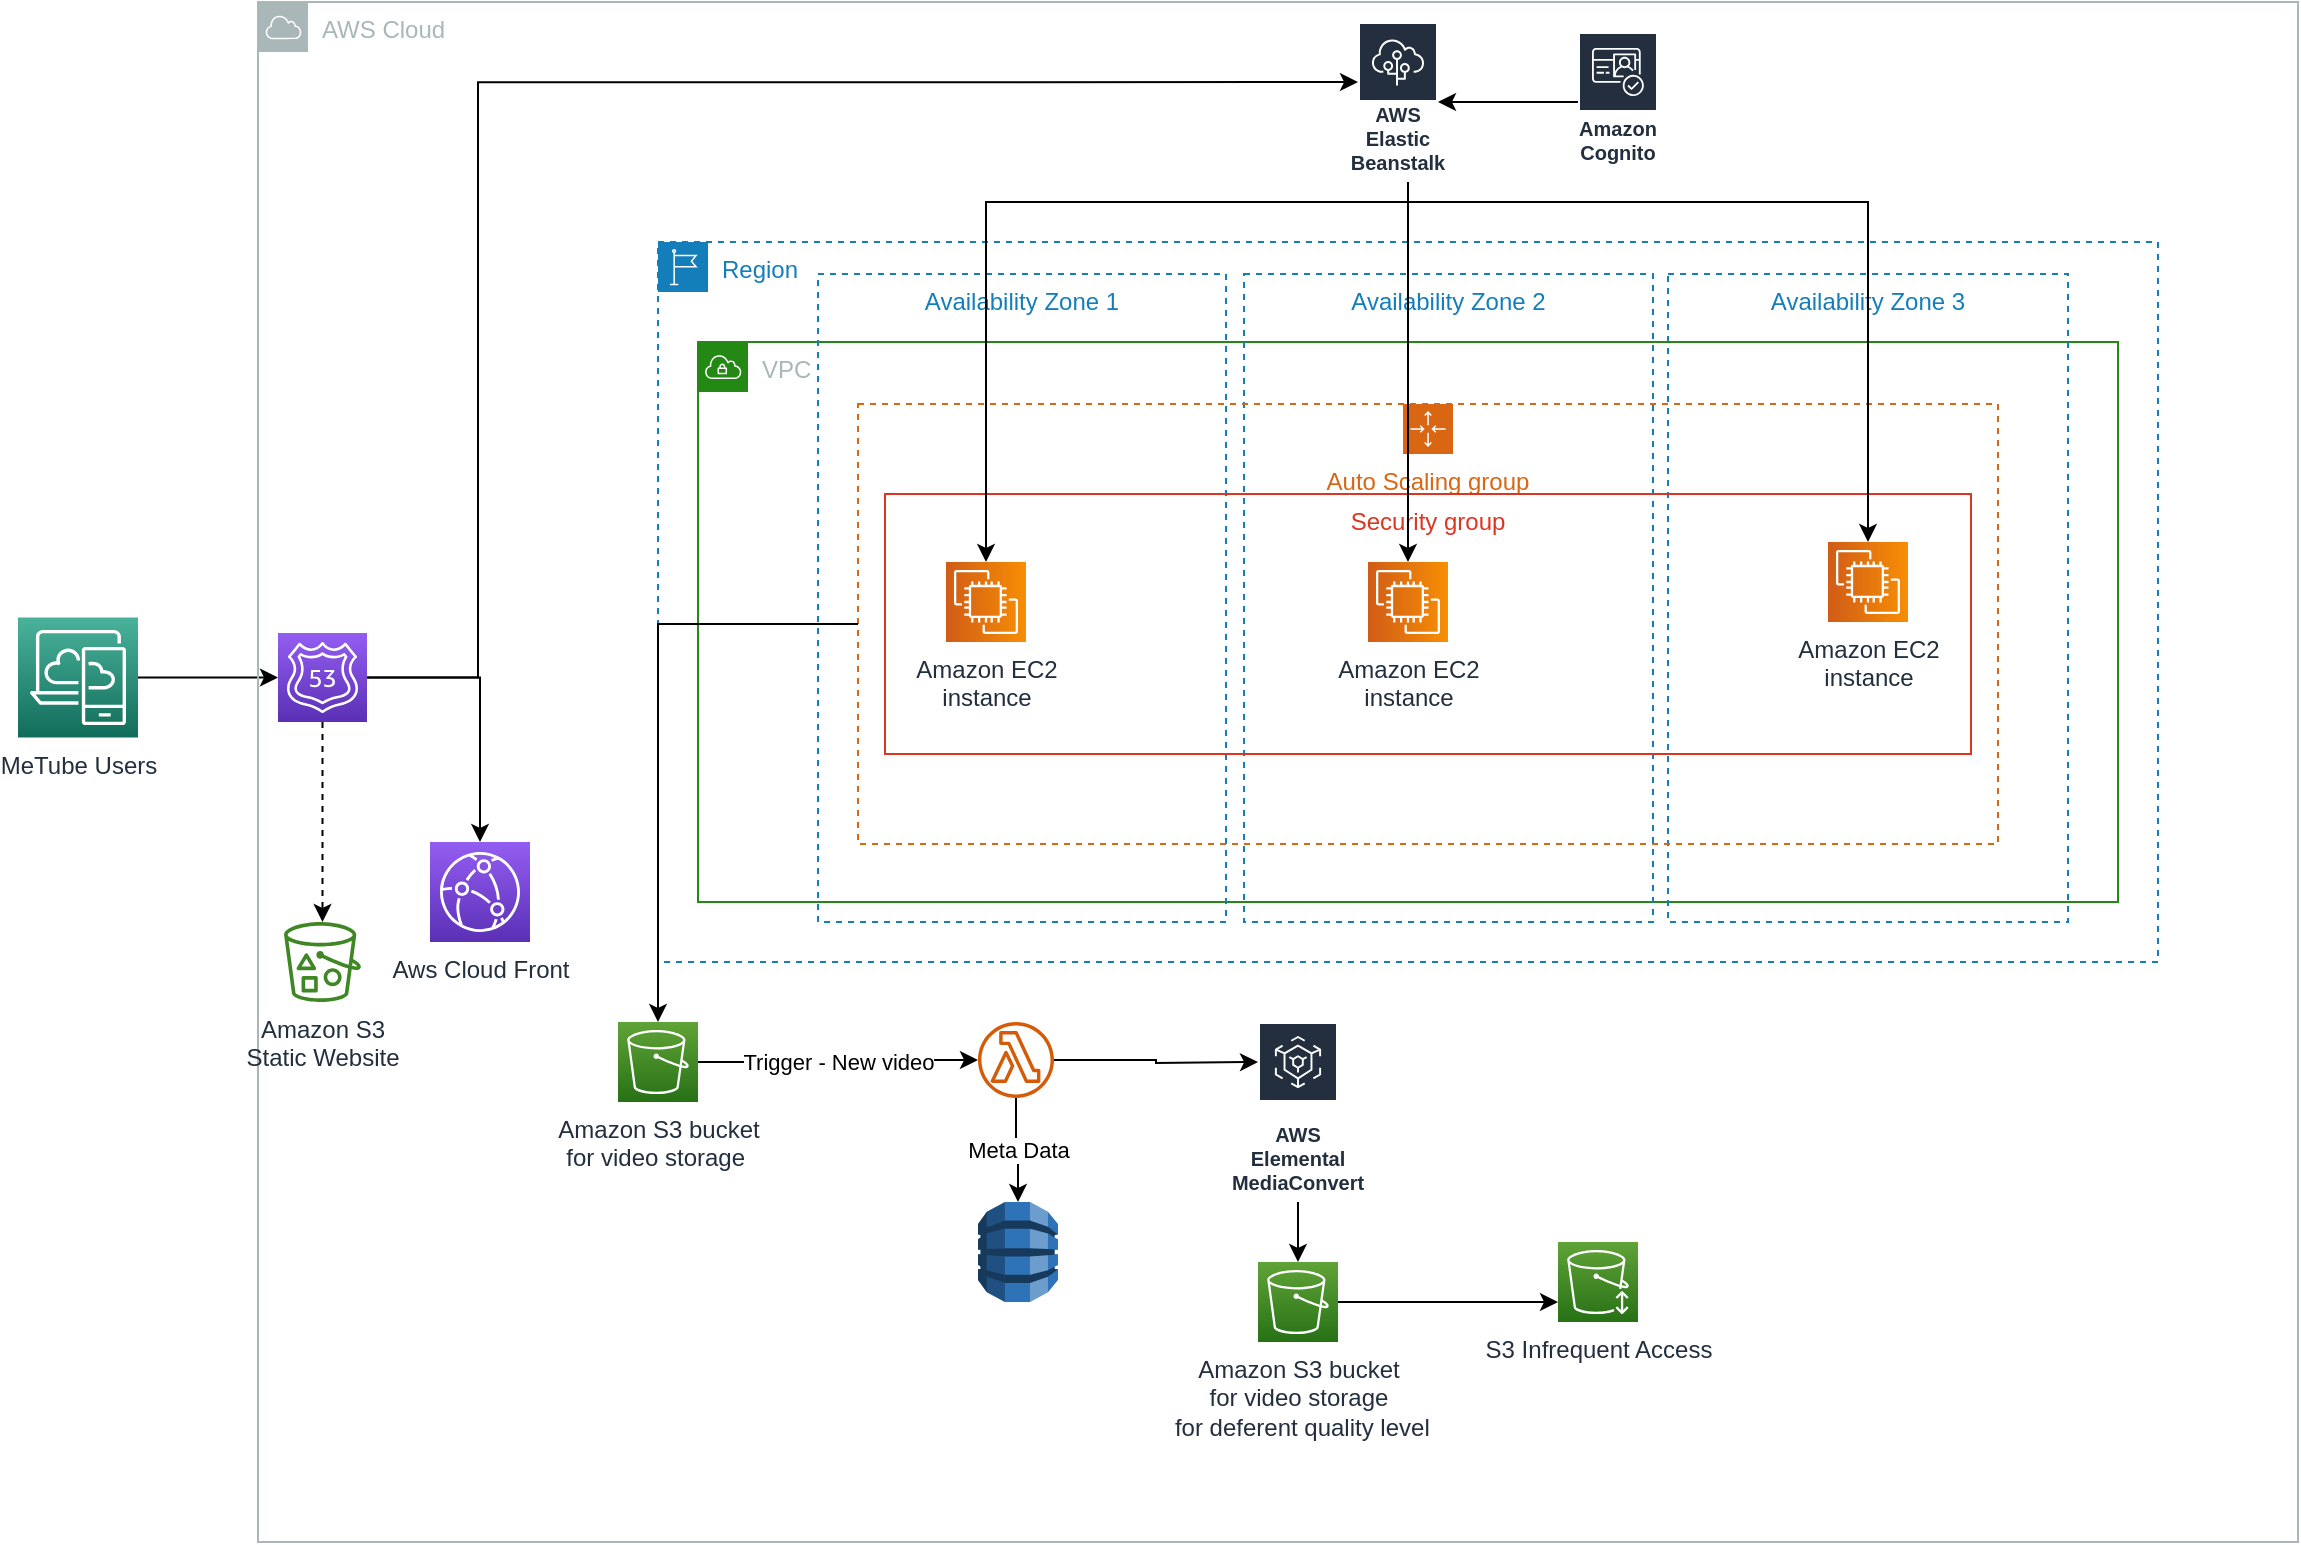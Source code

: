 <mxfile version="20.7.4" type="github">
  <diagram id="Ht1M8jgEwFfnCIfOTk4-" name="Page-1">
    <mxGraphModel dx="1285" dy="-124" grid="1" gridSize="10" guides="1" tooltips="1" connect="1" arrows="1" fold="1" page="1" pageScale="1" pageWidth="1169" pageHeight="827" math="0" shadow="0">
      <root>
        <mxCell id="0" />
        <mxCell id="1" parent="0" />
        <mxCell id="4P5i_J7nVt56rzf8EJ_W-19" value="" style="edgeStyle=orthogonalEdgeStyle;rounded=0;orthogonalLoop=1;jettySize=auto;html=1;" edge="1" parent="1" source="DZGWMXBmIChsNoSMhoET-186" target="4P5i_J7nVt56rzf8EJ_W-8">
          <mxGeometry relative="1" as="geometry" />
        </mxCell>
        <mxCell id="DZGWMXBmIChsNoSMhoET-186" value="MeTube Users" style="sketch=0;points=[[0,0,0],[0.25,0,0],[0.5,0,0],[0.75,0,0],[1,0,0],[0,1,0],[0.25,1,0],[0.5,1,0],[0.75,1,0],[1,1,0],[0,0.25,0],[0,0.5,0],[0,0.75,0],[1,0.25,0],[1,0.5,0],[1,0.75,0]];outlineConnect=0;fontColor=#232F3E;gradientColor=#4AB29A;gradientDirection=north;fillColor=#116D5B;strokeColor=#ffffff;dashed=0;verticalLabelPosition=bottom;verticalAlign=top;align=center;html=1;fontSize=12;fontStyle=0;aspect=fixed;shape=mxgraph.aws4.resourceIcon;resIcon=mxgraph.aws4.desktop_and_app_streaming;" parent="1" vertex="1">
          <mxGeometry x="20" y="1157.75" width="60" height="60" as="geometry" />
        </mxCell>
        <mxCell id="4P5i_J7nVt56rzf8EJ_W-7" value="AWS Cloud" style="sketch=0;outlineConnect=0;gradientColor=none;html=1;whiteSpace=wrap;fontSize=12;fontStyle=0;shape=mxgraph.aws4.group;grIcon=mxgraph.aws4.group_aws_cloud;strokeColor=#AAB7B8;fillColor=none;verticalAlign=top;align=left;spacingLeft=30;fontColor=#AAB7B8;dashed=0;" vertex="1" parent="1">
          <mxGeometry x="140" y="850" width="1020" height="770" as="geometry" />
        </mxCell>
        <mxCell id="4P5i_J7nVt56rzf8EJ_W-18" value="" style="edgeStyle=orthogonalEdgeStyle;rounded=0;orthogonalLoop=1;jettySize=auto;html=1;dashed=1;" edge="1" parent="1" source="4P5i_J7nVt56rzf8EJ_W-8" target="4P5i_J7nVt56rzf8EJ_W-10">
          <mxGeometry relative="1" as="geometry" />
        </mxCell>
        <mxCell id="4P5i_J7nVt56rzf8EJ_W-21" value="" style="edgeStyle=orthogonalEdgeStyle;rounded=0;orthogonalLoop=1;jettySize=auto;html=1;" edge="1" parent="1" source="4P5i_J7nVt56rzf8EJ_W-8" target="4P5i_J7nVt56rzf8EJ_W-9">
          <mxGeometry relative="1" as="geometry" />
        </mxCell>
        <mxCell id="4P5i_J7nVt56rzf8EJ_W-23" value="" style="edgeStyle=orthogonalEdgeStyle;rounded=0;orthogonalLoop=1;jettySize=auto;html=1;" edge="1" parent="1" source="4P5i_J7nVt56rzf8EJ_W-8">
          <mxGeometry relative="1" as="geometry">
            <mxPoint x="690" y="890.053" as="targetPoint" />
            <Array as="points">
              <mxPoint x="250" y="1188" />
              <mxPoint x="250" y="890" />
            </Array>
          </mxGeometry>
        </mxCell>
        <mxCell id="4P5i_J7nVt56rzf8EJ_W-8" value="" style="sketch=0;points=[[0,0,0],[0.25,0,0],[0.5,0,0],[0.75,0,0],[1,0,0],[0,1,0],[0.25,1,0],[0.5,1,0],[0.75,1,0],[1,1,0],[0,0.25,0],[0,0.5,0],[0,0.75,0],[1,0.25,0],[1,0.5,0],[1,0.75,0]];outlineConnect=0;fontColor=#232F3E;gradientColor=#945DF2;gradientDirection=north;fillColor=#5A30B5;strokeColor=#ffffff;dashed=0;verticalLabelPosition=bottom;verticalAlign=top;align=center;html=1;fontSize=12;fontStyle=0;aspect=fixed;shape=mxgraph.aws4.resourceIcon;resIcon=mxgraph.aws4.route_53;" vertex="1" parent="1">
          <mxGeometry x="150" y="1165.5" width="44.5" height="44.5" as="geometry" />
        </mxCell>
        <mxCell id="4P5i_J7nVt56rzf8EJ_W-9" value="Aws Cloud Front" style="sketch=0;points=[[0,0,0],[0.25,0,0],[0.5,0,0],[0.75,0,0],[1,0,0],[0,1,0],[0.25,1,0],[0.5,1,0],[0.75,1,0],[1,1,0],[0,0.25,0],[0,0.5,0],[0,0.75,0],[1,0.25,0],[1,0.5,0],[1,0.75,0]];outlineConnect=0;fontColor=#232F3E;gradientColor=#945DF2;gradientDirection=north;fillColor=#5A30B5;strokeColor=#ffffff;dashed=0;verticalLabelPosition=bottom;verticalAlign=top;align=center;html=1;fontSize=12;fontStyle=0;aspect=fixed;shape=mxgraph.aws4.resourceIcon;resIcon=mxgraph.aws4.cloudfront;" vertex="1" parent="1">
          <mxGeometry x="226" y="1270" width="50" height="50" as="geometry" />
        </mxCell>
        <mxCell id="4P5i_J7nVt56rzf8EJ_W-10" value="Amazon S3 &lt;br&gt;Static Website" style="sketch=0;outlineConnect=0;fontColor=#232F3E;gradientColor=none;fillColor=#3F8624;strokeColor=none;dashed=0;verticalLabelPosition=bottom;verticalAlign=top;align=center;html=1;fontSize=12;fontStyle=0;aspect=fixed;pointerEvents=1;shape=mxgraph.aws4.bucket_with_objects;" vertex="1" parent="1">
          <mxGeometry x="153.02" y="1310" width="38.46" height="40" as="geometry" />
        </mxCell>
        <mxCell id="4P5i_J7nVt56rzf8EJ_W-12" value="Region" style="points=[[0,0],[0.25,0],[0.5,0],[0.75,0],[1,0],[1,0.25],[1,0.5],[1,0.75],[1,1],[0.75,1],[0.5,1],[0.25,1],[0,1],[0,0.75],[0,0.5],[0,0.25]];outlineConnect=0;gradientColor=none;html=1;whiteSpace=wrap;fontSize=12;fontStyle=0;container=1;pointerEvents=0;collapsible=0;recursiveResize=0;shape=mxgraph.aws4.group;grIcon=mxgraph.aws4.group_region;strokeColor=#147EBA;fillColor=none;verticalAlign=top;align=left;spacingLeft=30;fontColor=#147EBA;dashed=1;" vertex="1" parent="1">
          <mxGeometry x="340" y="970" width="750" height="360" as="geometry" />
        </mxCell>
        <mxCell id="4P5i_J7nVt56rzf8EJ_W-13" value="VPC" style="points=[[0,0],[0.25,0],[0.5,0],[0.75,0],[1,0],[1,0.25],[1,0.5],[1,0.75],[1,1],[0.75,1],[0.5,1],[0.25,1],[0,1],[0,0.75],[0,0.5],[0,0.25]];outlineConnect=0;gradientColor=none;html=1;whiteSpace=wrap;fontSize=12;fontStyle=0;container=1;pointerEvents=0;collapsible=0;recursiveResize=0;shape=mxgraph.aws4.group;grIcon=mxgraph.aws4.group_vpc;strokeColor=#248814;fillColor=none;verticalAlign=top;align=left;spacingLeft=30;fontColor=#AAB7B8;dashed=0;" vertex="1" parent="4P5i_J7nVt56rzf8EJ_W-12">
          <mxGeometry x="20" y="50" width="710" height="280" as="geometry" />
        </mxCell>
        <mxCell id="4P5i_J7nVt56rzf8EJ_W-14" value="Availability Zone 3" style="fillColor=none;strokeColor=#147EBA;dashed=1;verticalAlign=top;fontStyle=0;fontColor=#147EBA;" vertex="1" parent="4P5i_J7nVt56rzf8EJ_W-13">
          <mxGeometry x="485" y="-34" width="200" height="324" as="geometry" />
        </mxCell>
        <mxCell id="4P5i_J7nVt56rzf8EJ_W-37" value="Amazon EC2 &lt;br&gt;instance" style="sketch=0;points=[[0,0,0],[0.25,0,0],[0.5,0,0],[0.75,0,0],[1,0,0],[0,1,0],[0.25,1,0],[0.5,1,0],[0.75,1,0],[1,1,0],[0,0.25,0],[0,0.5,0],[0,0.75,0],[1,0.25,0],[1,0.5,0],[1,0.75,0]];outlineConnect=0;fontColor=#232F3E;gradientColor=#F78E04;gradientDirection=north;fillColor=#D05C17;strokeColor=#ffffff;dashed=0;verticalLabelPosition=bottom;verticalAlign=top;align=center;html=1;fontSize=12;fontStyle=0;aspect=fixed;shape=mxgraph.aws4.resourceIcon;resIcon=mxgraph.aws4.ec2;direction=south;" vertex="1" parent="4P5i_J7nVt56rzf8EJ_W-13">
          <mxGeometry x="565" y="100" width="40" height="40" as="geometry" />
        </mxCell>
        <mxCell id="4P5i_J7nVt56rzf8EJ_W-15" value="Availability Zone 1" style="fillColor=none;strokeColor=#147EBA;dashed=1;verticalAlign=top;fontStyle=0;fontColor=#147EBA;" vertex="1" parent="4P5i_J7nVt56rzf8EJ_W-12">
          <mxGeometry x="80" y="16" width="204" height="324" as="geometry" />
        </mxCell>
        <mxCell id="4P5i_J7nVt56rzf8EJ_W-16" value="Availability Zone 2" style="fillColor=none;strokeColor=#147EBA;dashed=1;verticalAlign=top;fontStyle=0;fontColor=#147EBA;" vertex="1" parent="4P5i_J7nVt56rzf8EJ_W-12">
          <mxGeometry x="293" y="16" width="204.5" height="324" as="geometry" />
        </mxCell>
        <mxCell id="4P5i_J7nVt56rzf8EJ_W-25" value="Amazon EC2 &lt;br&gt;instance" style="sketch=0;points=[[0,0,0],[0.25,0,0],[0.5,0,0],[0.75,0,0],[1,0,0],[0,1,0],[0.25,1,0],[0.5,1,0],[0.75,1,0],[1,1,0],[0,0.25,0],[0,0.5,0],[0,0.75,0],[1,0.25,0],[1,0.5,0],[1,0.75,0]];outlineConnect=0;fontColor=#232F3E;gradientColor=#F78E04;gradientDirection=north;fillColor=#D05C17;strokeColor=#ffffff;dashed=0;verticalLabelPosition=bottom;verticalAlign=top;align=center;html=1;fontSize=12;fontStyle=0;aspect=fixed;shape=mxgraph.aws4.resourceIcon;resIcon=mxgraph.aws4.ec2;direction=south;" vertex="1" parent="4P5i_J7nVt56rzf8EJ_W-12">
          <mxGeometry x="144" y="160" width="40" height="40" as="geometry" />
        </mxCell>
        <mxCell id="4P5i_J7nVt56rzf8EJ_W-36" value="Amazon EC2 &lt;br&gt;instance" style="sketch=0;points=[[0,0,0],[0.25,0,0],[0.5,0,0],[0.75,0,0],[1,0,0],[0,1,0],[0.25,1,0],[0.5,1,0],[0.75,1,0],[1,1,0],[0,0.25,0],[0,0.5,0],[0,0.75,0],[1,0.25,0],[1,0.5,0],[1,0.75,0]];outlineConnect=0;fontColor=#232F3E;gradientColor=#F78E04;gradientDirection=north;fillColor=#D05C17;strokeColor=#ffffff;dashed=0;verticalLabelPosition=bottom;verticalAlign=top;align=center;html=1;fontSize=12;fontStyle=0;aspect=fixed;shape=mxgraph.aws4.resourceIcon;resIcon=mxgraph.aws4.ec2;direction=south;" vertex="1" parent="4P5i_J7nVt56rzf8EJ_W-12">
          <mxGeometry x="355" y="160" width="40" height="40" as="geometry" />
        </mxCell>
        <mxCell id="4P5i_J7nVt56rzf8EJ_W-44" value="Auto Scaling group" style="points=[[0,0],[0.25,0],[0.5,0],[0.75,0],[1,0],[1,0.25],[1,0.5],[1,0.75],[1,1],[0.75,1],[0.5,1],[0.25,1],[0,1],[0,0.75],[0,0.5],[0,0.25]];outlineConnect=0;gradientColor=none;html=1;whiteSpace=wrap;fontSize=12;fontStyle=0;container=1;pointerEvents=0;collapsible=0;recursiveResize=0;shape=mxgraph.aws4.groupCenter;grIcon=mxgraph.aws4.group_auto_scaling_group;grStroke=1;strokeColor=#D86613;fillColor=none;verticalAlign=top;align=center;fontColor=#D86613;dashed=1;spacingTop=25;" vertex="1" parent="4P5i_J7nVt56rzf8EJ_W-12">
          <mxGeometry x="100" y="81" width="570" height="220" as="geometry" />
        </mxCell>
        <mxCell id="4P5i_J7nVt56rzf8EJ_W-52" value="Security group" style="fillColor=none;strokeColor=#DD3522;verticalAlign=top;fontStyle=0;fontColor=#DD3522;" vertex="1" parent="4P5i_J7nVt56rzf8EJ_W-44">
          <mxGeometry x="13.5" y="45" width="543" height="130" as="geometry" />
        </mxCell>
        <mxCell id="4P5i_J7nVt56rzf8EJ_W-31" style="edgeStyle=orthogonalEdgeStyle;rounded=0;orthogonalLoop=1;jettySize=auto;html=1;exitX=0.5;exitY=1;exitDx=0;exitDy=0;exitPerimeter=0;" edge="1" parent="1" target="4P5i_J7nVt56rzf8EJ_W-25">
          <mxGeometry relative="1" as="geometry">
            <mxPoint x="715" y="920" as="sourcePoint" />
            <Array as="points">
              <mxPoint x="715" y="950" />
              <mxPoint x="504" y="950" />
            </Array>
          </mxGeometry>
        </mxCell>
        <mxCell id="4P5i_J7nVt56rzf8EJ_W-33" value="" style="endArrow=classic;html=1;rounded=0;exitX=0.5;exitY=1;exitDx=0;exitDy=0;exitPerimeter=0;entryX=0;entryY=0.5;entryDx=0;entryDy=0;entryPerimeter=0;" edge="1" parent="1" target="4P5i_J7nVt56rzf8EJ_W-36">
          <mxGeometry width="50" height="50" relative="1" as="geometry">
            <mxPoint x="715" y="920" as="sourcePoint" />
            <mxPoint x="715" y="1100" as="targetPoint" />
          </mxGeometry>
        </mxCell>
        <mxCell id="4P5i_J7nVt56rzf8EJ_W-34" value="" style="endArrow=classic;html=1;rounded=0;exitX=0.5;exitY=1;exitDx=0;exitDy=0;exitPerimeter=0;entryX=0;entryY=0.5;entryDx=0;entryDy=0;entryPerimeter=0;" edge="1" parent="1" target="4P5i_J7nVt56rzf8EJ_W-37">
          <mxGeometry x="1" y="311" width="50" height="50" relative="1" as="geometry">
            <mxPoint x="715" y="920" as="sourcePoint" />
            <mxPoint x="910" y="1090" as="targetPoint" />
            <Array as="points">
              <mxPoint x="715" y="950" />
              <mxPoint x="810" y="950" />
              <mxPoint x="945" y="950" />
            </Array>
            <mxPoint x="430" y="-10" as="offset" />
          </mxGeometry>
        </mxCell>
        <mxCell id="4P5i_J7nVt56rzf8EJ_W-50" value="AWS Elastic Beanstalk" style="sketch=0;outlineConnect=0;fontColor=#232F3E;gradientColor=none;strokeColor=#ffffff;fillColor=#232F3E;dashed=0;verticalLabelPosition=middle;verticalAlign=bottom;align=center;html=1;whiteSpace=wrap;fontSize=10;fontStyle=1;spacing=3;shape=mxgraph.aws4.productIcon;prIcon=mxgraph.aws4.elastic_beanstalk;" vertex="1" parent="1">
          <mxGeometry x="690" y="860" width="40" height="80" as="geometry" />
        </mxCell>
        <mxCell id="4P5i_J7nVt56rzf8EJ_W-61" value="" style="edgeStyle=orthogonalEdgeStyle;rounded=0;orthogonalLoop=1;jettySize=auto;html=1;" edge="1" parent="1" source="4P5i_J7nVt56rzf8EJ_W-53" target="4P5i_J7nVt56rzf8EJ_W-59">
          <mxGeometry relative="1" as="geometry" />
        </mxCell>
        <mxCell id="4P5i_J7nVt56rzf8EJ_W-62" value="Trigger - New video" style="edgeLabel;html=1;align=center;verticalAlign=middle;resizable=0;points=[];" vertex="1" connectable="0" parent="4P5i_J7nVt56rzf8EJ_W-61">
          <mxGeometry x="-0.35" y="-1" relative="1" as="geometry">
            <mxPoint x="24" y="-1" as="offset" />
          </mxGeometry>
        </mxCell>
        <mxCell id="4P5i_J7nVt56rzf8EJ_W-53" value="Amazon S3 bucket &lt;br&gt;for video storage&amp;nbsp;" style="sketch=0;points=[[0,0,0],[0.25,0,0],[0.5,0,0],[0.75,0,0],[1,0,0],[0,1,0],[0.25,1,0],[0.5,1,0],[0.75,1,0],[1,1,0],[0,0.25,0],[0,0.5,0],[0,0.75,0],[1,0.25,0],[1,0.5,0],[1,0.75,0]];outlineConnect=0;fontColor=#232F3E;gradientColor=#60A337;gradientDirection=north;fillColor=#277116;strokeColor=#ffffff;dashed=0;verticalLabelPosition=bottom;verticalAlign=top;align=center;html=1;fontSize=12;fontStyle=0;aspect=fixed;shape=mxgraph.aws4.resourceIcon;resIcon=mxgraph.aws4.s3;" vertex="1" parent="1">
          <mxGeometry x="320" y="1360" width="40" height="40" as="geometry" />
        </mxCell>
        <mxCell id="4P5i_J7nVt56rzf8EJ_W-56" value="" style="edgeStyle=orthogonalEdgeStyle;rounded=0;orthogonalLoop=1;jettySize=auto;html=1;entryX=0.5;entryY=0;entryDx=0;entryDy=0;entryPerimeter=0;" edge="1" parent="1" source="4P5i_J7nVt56rzf8EJ_W-44" target="4P5i_J7nVt56rzf8EJ_W-53">
          <mxGeometry relative="1" as="geometry">
            <mxPoint x="340" y="1380" as="targetPoint" />
          </mxGeometry>
        </mxCell>
        <mxCell id="4P5i_J7nVt56rzf8EJ_W-64" value="Meta Data" style="edgeStyle=orthogonalEdgeStyle;rounded=0;orthogonalLoop=1;jettySize=auto;html=1;" edge="1" parent="1" source="4P5i_J7nVt56rzf8EJ_W-59" target="4P5i_J7nVt56rzf8EJ_W-63">
          <mxGeometry relative="1" as="geometry" />
        </mxCell>
        <mxCell id="4P5i_J7nVt56rzf8EJ_W-66" value="" style="edgeStyle=orthogonalEdgeStyle;rounded=0;orthogonalLoop=1;jettySize=auto;html=1;" edge="1" parent="1" source="4P5i_J7nVt56rzf8EJ_W-59">
          <mxGeometry relative="1" as="geometry">
            <mxPoint x="640" y="1380" as="targetPoint" />
          </mxGeometry>
        </mxCell>
        <mxCell id="4P5i_J7nVt56rzf8EJ_W-59" value="" style="sketch=0;outlineConnect=0;fontColor=#232F3E;gradientColor=none;fillColor=#D45B07;strokeColor=none;dashed=0;verticalLabelPosition=bottom;verticalAlign=top;align=center;html=1;fontSize=12;fontStyle=0;aspect=fixed;pointerEvents=1;shape=mxgraph.aws4.lambda_function;" vertex="1" parent="1">
          <mxGeometry x="500" y="1360" width="38" height="38" as="geometry" />
        </mxCell>
        <mxCell id="4P5i_J7nVt56rzf8EJ_W-63" value="" style="outlineConnect=0;dashed=0;verticalLabelPosition=bottom;verticalAlign=top;align=center;html=1;shape=mxgraph.aws3.dynamo_db;fillColor=#2E73B8;gradientColor=none;" vertex="1" parent="1">
          <mxGeometry x="500" y="1450" width="40" height="50" as="geometry" />
        </mxCell>
        <mxCell id="4P5i_J7nVt56rzf8EJ_W-73" value="" style="edgeStyle=orthogonalEdgeStyle;rounded=0;orthogonalLoop=1;jettySize=auto;html=1;entryX=0;entryY=0.75;entryDx=0;entryDy=0;entryPerimeter=0;" edge="1" parent="1" source="4P5i_J7nVt56rzf8EJ_W-67" target="4P5i_J7nVt56rzf8EJ_W-71">
          <mxGeometry relative="1" as="geometry">
            <mxPoint x="700" y="1560.0" as="targetPoint" />
          </mxGeometry>
        </mxCell>
        <mxCell id="4P5i_J7nVt56rzf8EJ_W-67" value="Amazon S3 bucket &lt;br&gt;for video storage&lt;br&gt;&amp;nbsp;for deferent quality level" style="sketch=0;points=[[0,0,0],[0.25,0,0],[0.5,0,0],[0.75,0,0],[1,0,0],[0,1,0],[0.25,1,0],[0.5,1,0],[0.75,1,0],[1,1,0],[0,0.25,0],[0,0.5,0],[0,0.75,0],[1,0.25,0],[1,0.5,0],[1,0.75,0]];outlineConnect=0;fontColor=#232F3E;gradientColor=#60A337;gradientDirection=north;fillColor=#277116;strokeColor=#ffffff;dashed=0;verticalLabelPosition=bottom;verticalAlign=top;align=center;html=1;fontSize=12;fontStyle=0;aspect=fixed;shape=mxgraph.aws4.resourceIcon;resIcon=mxgraph.aws4.s3;" vertex="1" parent="1">
          <mxGeometry x="640" y="1480" width="40" height="40" as="geometry" />
        </mxCell>
        <mxCell id="4P5i_J7nVt56rzf8EJ_W-69" value="" style="edgeStyle=orthogonalEdgeStyle;rounded=0;orthogonalLoop=1;jettySize=auto;html=1;" edge="1" parent="1" source="4P5i_J7nVt56rzf8EJ_W-68" target="4P5i_J7nVt56rzf8EJ_W-67">
          <mxGeometry relative="1" as="geometry" />
        </mxCell>
        <mxCell id="4P5i_J7nVt56rzf8EJ_W-68" value="AWS Elemental MediaConvert" style="sketch=0;outlineConnect=0;fontColor=#232F3E;gradientColor=none;strokeColor=#ffffff;fillColor=#232F3E;dashed=0;verticalLabelPosition=middle;verticalAlign=bottom;align=center;html=1;whiteSpace=wrap;fontSize=10;fontStyle=1;spacing=3;shape=mxgraph.aws4.productIcon;prIcon=mxgraph.aws4.elemental_mediaconvert;" vertex="1" parent="1">
          <mxGeometry x="640" y="1360" width="40" height="90" as="geometry" />
        </mxCell>
        <mxCell id="4P5i_J7nVt56rzf8EJ_W-71" value="S3 Infrequent Access" style="sketch=0;points=[[0,0,0],[0.25,0,0],[0.5,0,0],[0.75,0,0],[1,0,0],[0,1,0],[0.25,1,0],[0.5,1,0],[0.75,1,0],[1,1,0],[0,0.25,0],[0,0.5,0],[0,0.75,0],[1,0.25,0],[1,0.5,0],[1,0.75,0]];outlineConnect=0;fontColor=#232F3E;gradientColor=#60A337;gradientDirection=north;fillColor=#277116;strokeColor=#ffffff;dashed=0;verticalLabelPosition=bottom;verticalAlign=top;align=center;html=1;fontSize=12;fontStyle=0;aspect=fixed;shape=mxgraph.aws4.resourceIcon;resIcon=mxgraph.aws4.infrequent_access_storage_class;" vertex="1" parent="1">
          <mxGeometry x="790" y="1470" width="40" height="40" as="geometry" />
        </mxCell>
        <mxCell id="4P5i_J7nVt56rzf8EJ_W-76" value="" style="edgeStyle=orthogonalEdgeStyle;rounded=0;orthogonalLoop=1;jettySize=auto;html=1;" edge="1" parent="1" source="4P5i_J7nVt56rzf8EJ_W-74" target="4P5i_J7nVt56rzf8EJ_W-50">
          <mxGeometry relative="1" as="geometry" />
        </mxCell>
        <mxCell id="4P5i_J7nVt56rzf8EJ_W-74" value="Amazon Cognito" style="sketch=0;outlineConnect=0;fontColor=#232F3E;gradientColor=none;strokeColor=#ffffff;fillColor=#232F3E;dashed=0;verticalLabelPosition=middle;verticalAlign=bottom;align=center;html=1;whiteSpace=wrap;fontSize=10;fontStyle=1;spacing=3;shape=mxgraph.aws4.productIcon;prIcon=mxgraph.aws4.cognito;" vertex="1" parent="1">
          <mxGeometry x="800" y="865" width="40" height="70" as="geometry" />
        </mxCell>
      </root>
    </mxGraphModel>
  </diagram>
</mxfile>
